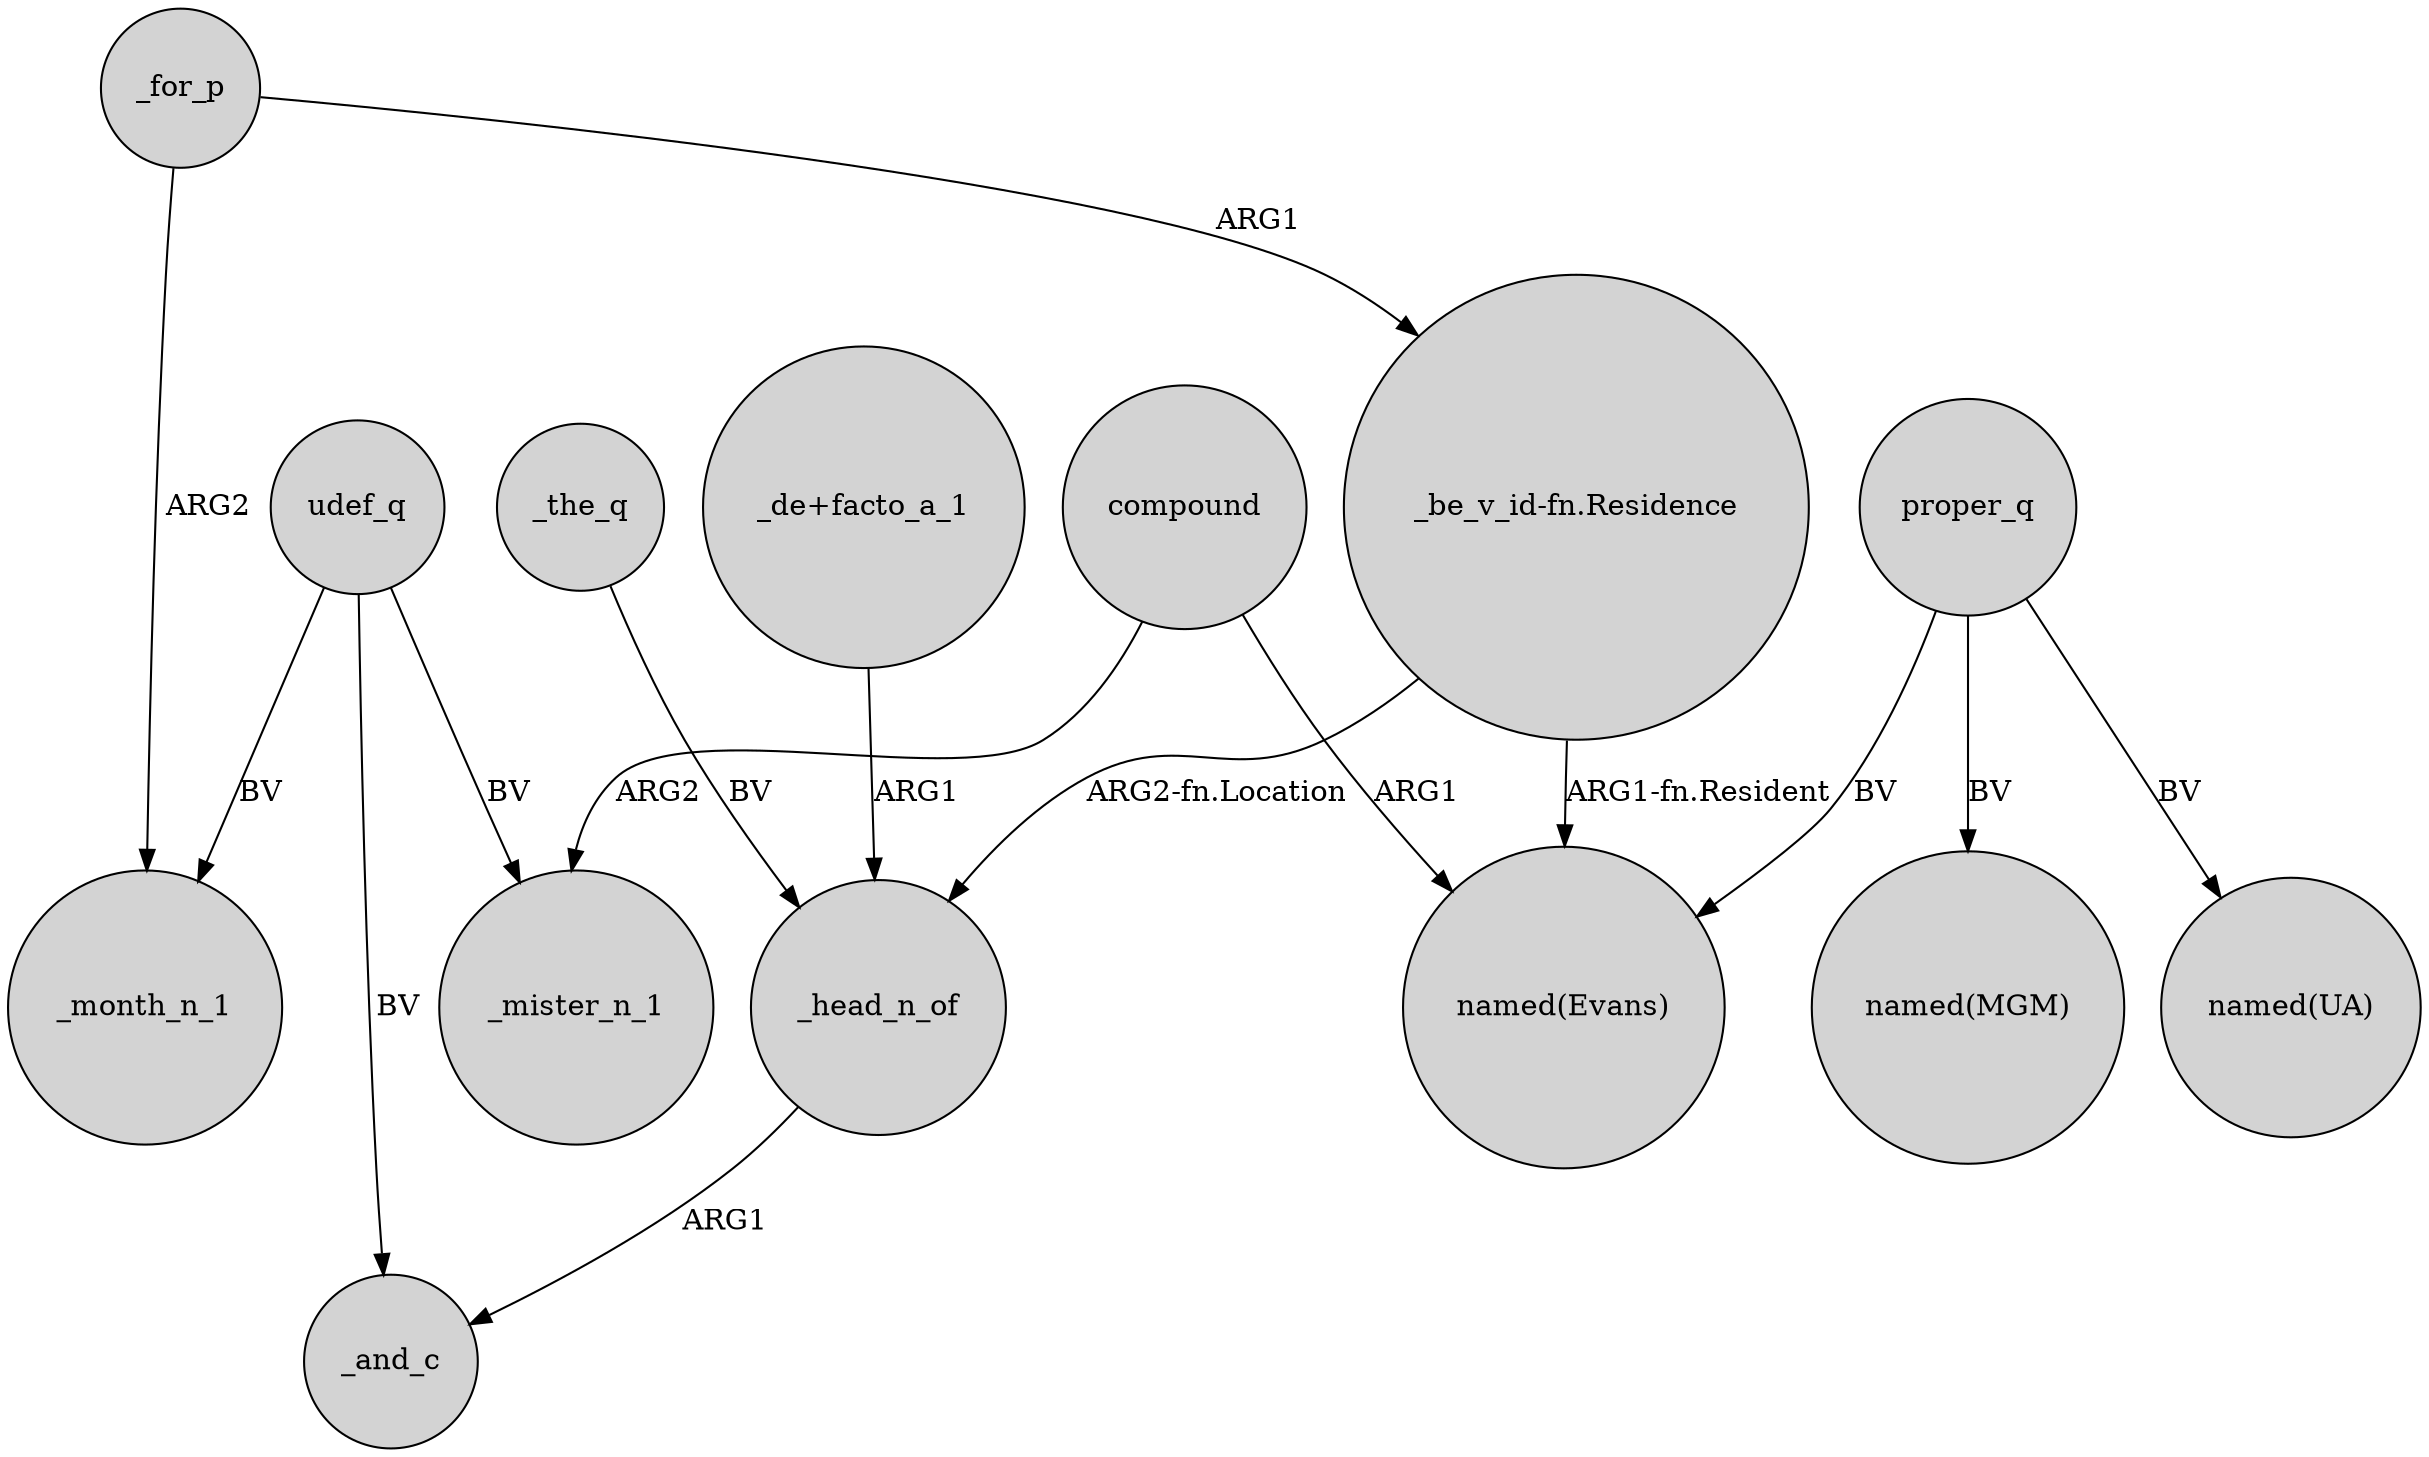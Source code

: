 digraph {
	node [shape=circle style=filled]
	udef_q -> _month_n_1 [label=BV]
	compound -> _mister_n_1 [label=ARG2]
	udef_q -> _and_c [label=BV]
	udef_q -> _mister_n_1 [label=BV]
	proper_q -> "named(MGM)" [label=BV]
	"_be_v_id-fn.Residence" -> _head_n_of [label="ARG2-fn.Location"]
	compound -> "named(Evans)" [label=ARG1]
	_head_n_of -> _and_c [label=ARG1]
	"_be_v_id-fn.Residence" -> "named(Evans)" [label="ARG1-fn.Resident"]
	proper_q -> "named(Evans)" [label=BV]
	_the_q -> _head_n_of [label=BV]
	_for_p -> "_be_v_id-fn.Residence" [label=ARG1]
	_for_p -> _month_n_1 [label=ARG2]
	proper_q -> "named(UA)" [label=BV]
	"_de+facto_a_1" -> _head_n_of [label=ARG1]
}
